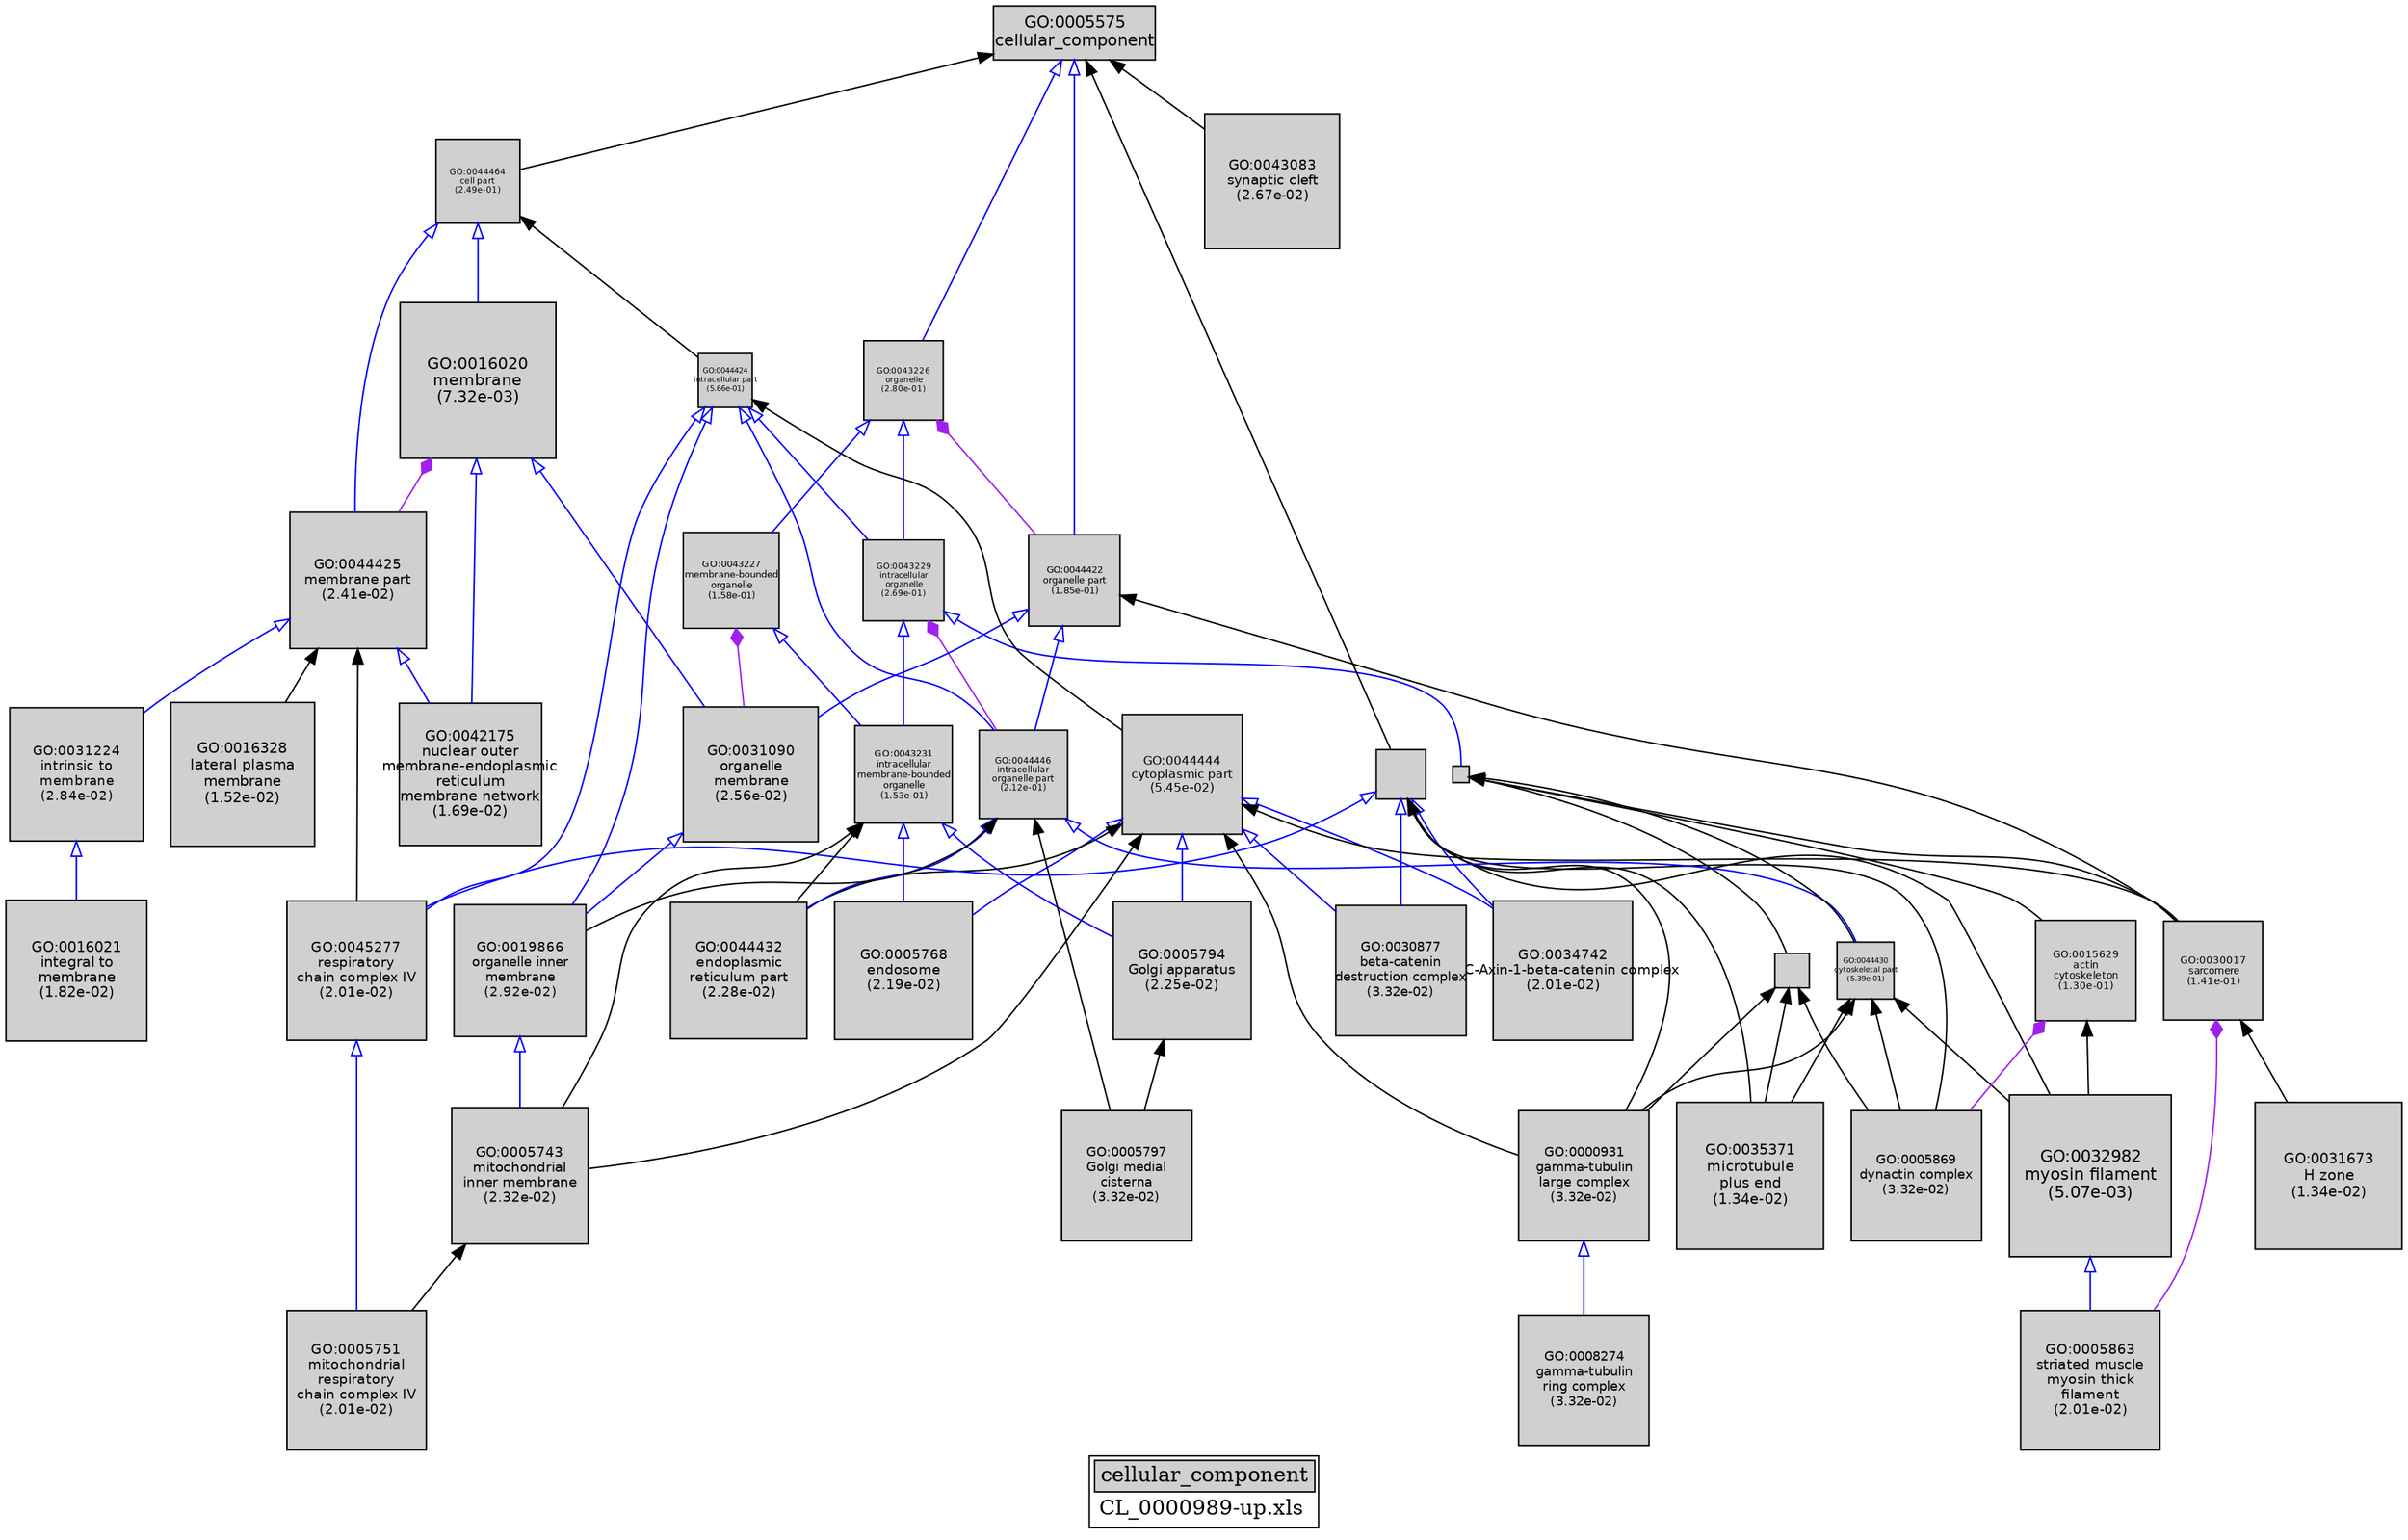 digraph "cellular_component" {
graph [ bgcolor = "#FFFFFF", label = <<TABLE COLOR="black" BGCOLOR="white"><TR><TD COLSPAN="2" BGCOLOR="#D0D0D0"><FONT COLOR="black">cellular_component</FONT></TD></TR><TR><TD BORDER="0">CL_0000989-up.xls</TD></TR></TABLE>> ];
node [ fontname = "Helvetica" ];

subgraph "nodes" {

node [ style = "filled", fixedsize = "true", width = 1, shape = "box", fontsize = 9, fillcolor = "#D0D0D0", fontcolor = "black", color = "black" ];

"GO:0016328" [ URL = "#GO:0016328", label = <<TABLE BORDER="0"><TR><TD>GO:0016328<BR/>lateral plasma<BR/>membrane<BR/>(1.52e-02)</TD></TR></TABLE>>, width = 1.33635146301, shape = "box", fontsize = 9.62173053369, height = 1.33635146301 ];
"GO:0031224" [ URL = "#GO:0031224", label = <<TABLE BORDER="0"><TR><TD>GO:0031224<BR/>intrinsic to<BR/>membrane<BR/>(2.84e-02)</TD></TR></TABLE>>, width = 1.23274666659, shape = "box", fontsize = 8.87577599942, height = 1.23274666659 ];
"GO:0005794" [ URL = "#GO:0005794", label = <<TABLE BORDER="0"><TR><TD>GO:0005794<BR/>Golgi apparatus<BR/>(2.25e-02)</TD></TR></TABLE>>, width = 1.27200152639, shape = "box", fontsize = 9.15841099002, height = 1.27200152639 ];
"GO:0005743" [ URL = "#GO:0005743", label = <<TABLE BORDER="0"><TR><TD>GO:0005743<BR/>mitochondrial<BR/>inner membrane<BR/>(2.32e-02)</TD></TR></TABLE>>, width = 1.26680039986, shape = "box", fontsize = 9.12096287901, height = 1.26680039986 ];
"GO:0043226" [ URL = "#GO:0043226", label = <<TABLE BORDER="0"><TR><TD>GO:0043226<BR/>organelle<BR/>(2.80e-01)</TD></TR></TABLE>>, width = 0.74095124505, shape = "box", fontsize = 5.33484896436, height = 0.74095124505 ];
"GO:0016021" [ URL = "#GO:0016021", label = <<TABLE BORDER="0"><TR><TD>GO:0016021<BR/>integral to<BR/>membrane<BR/>(1.82e-02)</TD></TR></TABLE>>, width = 1.30669032307, shape = "box", fontsize = 9.40817032613, height = 1.30669032307 ];
"GO:0044444" [ URL = "#GO:0044444", label = <<TABLE BORDER="0"><TR><TD>GO:0044444<BR/>cytoplasmic part<BR/>(5.45e-02)</TD></TR></TABLE>>, width = 1.11498009602, shape = "box", fontsize = 8.02785669132, height = 1.11498009602 ];
"GO:0005869" [ URL = "#GO:0005869", label = <<TABLE BORDER="0"><TR><TD>GO:0005869<BR/>dynactin complex<BR/>(3.32e-02)</TD></TR></TABLE>>, width = 1.2054553584, shape = "box", fontsize = 8.67927858048, height = 1.2054553584 ];
"GO:0045277" [ URL = "#GO:0045277", label = <<TABLE BORDER="0"><TR><TD>GO:0045277<BR/>respiratory<BR/>chain complex IV<BR/>(2.01e-02)</TD></TR></TABLE>>, width = 1.2910648681, shape = "box", fontsize = 9.29566705034, height = 1.2910648681 ];
"GO:0005751" [ URL = "#GO:0005751", label = <<TABLE BORDER="0"><TR><TD>GO:0005751<BR/>mitochondrial<BR/>respiratory<BR/>chain complex IV<BR/>(2.01e-02)</TD></TR></TABLE>>, width = 1.2910648681, shape = "box", fontsize = 9.29566705034, height = 1.2910648681 ];
"GO:0043234" [ URL = "#GO:0043234", label = "", width = 0.460456618571, shape = "box", height = 0.460456618571 ];
"GO:0043227" [ URL = "#GO:0043227", label = <<TABLE BORDER="0"><TR><TD>GO:0043227<BR/>membrane-bounded<BR/>organelle<BR/>(1.58e-01)</TD></TR></TABLE>>, width = 0.890126238784, shape = "box", fontsize = 6.40890891925, height = 0.890126238784 ];
"GO:0043229" [ URL = "#GO:0043229", label = <<TABLE BORDER="0"><TR><TD>GO:0043229<BR/>intracellular<BR/>organelle<BR/>(2.69e-01)</TD></TR></TABLE>>, width = 0.752707865715, shape = "box", fontsize = 5.41949663314, height = 0.752707865715 ];
"GO:0044430" [ URL = "#GO:0044430", label = <<TABLE BORDER="0"><TR><TD>GO:0044430<BR/>cytoskeletal part<BR/>(5.39e-01)</TD></TR></TABLE>>, width = 0.521671728748, shape = "box", fontsize = 5.0, height = 0.521671728748 ];
"GO:0005768" [ URL = "#GO:0005768", label = <<TABLE BORDER="0"><TR><TD>GO:0005768<BR/>endosome<BR/>(2.19e-02)</TD></TR></TABLE>>, width = 1.27689273829, shape = "box", fontsize = 9.19362771566, height = 1.27689273829 ];
"GO:0043231" [ URL = "#GO:0043231", label = <<TABLE BORDER="0"><TR><TD>GO:0043231<BR/>intracellular<BR/>membrane-bounded<BR/>organelle<BR/>(1.53e-01)</TD></TR></TABLE>>, width = 0.897715569227, shape = "box", fontsize = 6.46355209843, height = 0.897715569227 ];
"GO:0008274" [ URL = "#GO:0008274", label = <<TABLE BORDER="0"><TR><TD>GO:0008274<BR/>gamma-tubulin<BR/>ring complex<BR/>(3.32e-02)</TD></TR></TABLE>>, width = 1.2054553584, shape = "box", fontsize = 8.67927858048, height = 1.2054553584 ];
"GO:0034742" [ URL = "#GO:0034742", label = <<TABLE BORDER="0"><TR><TD>GO:0034742<BR/>APC-Axin-1-beta-catenin complex<BR/>(2.01e-02)</TD></TR></TABLE>>, width = 1.2910648681, shape = "box", fontsize = 9.29566705034, height = 1.2910648681 ];
"GO:0044464" [ URL = "#GO:0044464", label = <<TABLE BORDER="0"><TR><TD>GO:0044464<BR/>cell part<BR/>(2.49e-01)</TD></TR></TABLE>>, width = 0.774433236446, shape = "box", fontsize = 5.57591930241, height = 0.774433236446 ];
"GO:0042175" [ URL = "#GO:0042175", label = <<TABLE BORDER="0"><TR><TD>GO:0042175<BR/>nuclear outer<BR/>membrane-endoplasmic<BR/>reticulum<BR/>membrane network<BR/>(1.69e-02)</TD></TR></TABLE>>, width = 1.31930632758, shape = "box", fontsize = 9.49900555854, height = 1.31930632758 ];
"GO:0031090" [ URL = "#GO:0031090", label = <<TABLE BORDER="0"><TR><TD>GO:0031090<BR/>organelle<BR/>membrane<BR/>(2.56e-02)</TD></TR></TABLE>>, width = 1.25045231158, shape = "box", fontsize = 9.00325664334, height = 1.25045231158 ];
"GO:0005575" [ URL = "#GO:0005575", label = <<TABLE BORDER="0"><TR><TD>GO:0005575<BR/>cellular_component</TD></TR></TABLE>>, width = 1.5, shape = "box", fontsize = 10.8 ];
"GO:0032982" [ URL = "#GO:0032982", label = <<TABLE BORDER="0"><TR><TD>GO:0032982<BR/>myosin filament<BR/>(5.07e-03)</TD></TR></TABLE>>, width = 1.5, shape = "box", fontsize = 10.8, height = 1.5 ];
"GO:0030017" [ URL = "#GO:0030017", label = <<TABLE BORDER="0"><TR><TD>GO:0030017<BR/>sarcomere<BR/>(1.41e-01)</TD></TR></TABLE>>, width = 0.916255731159, shape = "box", fontsize = 6.59704126434, height = 0.916255731159 ];
"GO:0030877" [ URL = "#GO:0030877", label = <<TABLE BORDER="0"><TR><TD>GO:0030877<BR/>beta-catenin<BR/>destruction complex<BR/>(3.32e-02)</TD></TR></TABLE>>, width = 1.2054553584, shape = "box", fontsize = 8.67927858048, height = 1.2054553584 ];
"GO:0044422" [ URL = "#GO:0044422", label = <<TABLE BORDER="0"><TR><TD>GO:0044422<BR/>organelle part<BR/>(1.85e-01)</TD></TR></TABLE>>, width = 0.851232176644, shape = "box", fontsize = 6.12887167184, height = 0.851232176644 ];
"GO:0005797" [ URL = "#GO:0005797", label = <<TABLE BORDER="0"><TR><TD>GO:0005797<BR/>Golgi medial<BR/>cisterna<BR/>(3.32e-02)</TD></TR></TABLE>>, width = 1.2054553584, shape = "box", fontsize = 8.67927858048, height = 1.2054553584 ];
"GO:0035371" [ URL = "#GO:0035371", label = <<TABLE BORDER="0"><TR><TD>GO:0035371<BR/>microtubule<BR/>plus end<BR/>(1.34e-02)</TD></TR></TABLE>>, width = 1.35547785991, shape = "box", fontsize = 9.75944059136, height = 1.35547785991 ];
"GO:0015629" [ URL = "#GO:0015629", label = <<TABLE BORDER="0"><TR><TD>GO:0015629<BR/>actin<BR/>cytoskeleton<BR/>(1.30e-01)</TD></TR></TABLE>>, width = 0.935562386549, shape = "box", fontsize = 6.73604918315, height = 0.935562386549 ];
"GO:0044432" [ URL = "#GO:0044432", label = <<TABLE BORDER="0"><TR><TD>GO:0044432<BR/>endoplasmic<BR/>reticulum part<BR/>(2.28e-02)</TD></TR></TABLE>>, width = 1.2700221849, shape = "box", fontsize = 9.14415973127, height = 1.2700221849 ];
"GO:0044424" [ URL = "#GO:0044424", label = <<TABLE BORDER="0"><TR><TD>GO:0044424<BR/>intracellular part<BR/>(5.66e-01)</TD></TR></TABLE>>, width = 0.501482829766, shape = "box", fontsize = 5.0, height = 0.501482829766 ];
"GO:0019866" [ URL = "#GO:0019866", label = <<TABLE BORDER="0"><TR><TD>GO:0019866<BR/>organelle inner<BR/>membrane<BR/>(2.92e-02)</TD></TR></TABLE>>, width = 1.22800935831, shape = "box", fontsize = 8.84166737981, height = 1.22800935831 ];
"GO:0000931" [ URL = "#GO:0000931", label = <<TABLE BORDER="0"><TR><TD>GO:0000931<BR/>gamma-tubulin<BR/>large complex<BR/>(3.32e-02)</TD></TR></TABLE>>, width = 1.2054553584, shape = "box", fontsize = 8.67927858048, height = 1.2054553584 ];
"GO:0044446" [ URL = "#GO:0044446", label = <<TABLE BORDER="0"><TR><TD>GO:0044446<BR/>intracellular<BR/>organelle part<BR/>(2.12e-01)</TD></TR></TABLE>>, width = 0.816836432557, shape = "box", fontsize = 5.88122231441, height = 0.816836432557 ];
"GO:0031673" [ URL = "#GO:0031673", label = <<TABLE BORDER="0"><TR><TD>GO:0031673<BR/>H zone<BR/>(1.34e-02)</TD></TR></TABLE>>, width = 1.35547785991, shape = "box", fontsize = 9.75944059136, height = 1.35547785991 ];
"GO:0016020" [ URL = "#GO:0016020", label = <<TABLE BORDER="0"><TR><TD>GO:0016020<BR/>membrane<BR/>(7.32e-03)</TD></TR></TABLE>>, width = 1.44724193256, shape = "box", fontsize = 10.4201419144, height = 1.44724193256 ];
"GO:0043083" [ URL = "#GO:0043083", label = <<TABLE BORDER="0"><TR><TD>GO:0043083<BR/>synaptic cleft<BR/>(2.67e-02)</TD></TR></TABLE>>, width = 1.24350574505, shape = "box", fontsize = 8.95324136436, height = 1.24350574505 ];
"GO:0043232" [ URL = "#GO:0043232", label = "", width = 0.153552432985, shape = "box", height = 0.153552432985 ];
"GO:0044425" [ URL = "#GO:0044425", label = <<TABLE BORDER="0"><TR><TD>GO:0044425<BR/>membrane part<BR/>(2.41e-02)</TD></TR></TABLE>>, width = 1.26096286501, shape = "box", fontsize = 9.07893262808, height = 1.26096286501 ];
"GO:0005863" [ URL = "#GO:0005863", label = <<TABLE BORDER="0"><TR><TD>GO:0005863<BR/>striated muscle<BR/>myosin thick<BR/>filament<BR/>(2.01e-02)</TD></TR></TABLE>>, width = 1.2910648681, shape = "box", fontsize = 9.29566705034, height = 1.2910648681 ];
"GO:0015630" [ URL = "#GO:0015630", label = "", width = 0.31517755159, shape = "box", height = 0.31517755159 ];
}
subgraph "edges" {


edge [ dir = "back", weight = 1 ];
subgraph "regulates" {


edge [ color = "cyan", arrowtail = "none" ];
subgraph "positive" {


edge [ color = "green", arrowtail = "vee" ];
}
subgraph "negative" {


edge [ color = "red", arrowtail = "tee" ];
}
}
subgraph "part_of" {


edge [ color = "purple", arrowtail = "diamond", weight = 2.5 ];
"GO:0030017" -> "GO:0005863";
"GO:0043229" -> "GO:0044446";
"GO:0043227" -> "GO:0031090";
"GO:0015629" -> "GO:0005869";
"GO:0043226" -> "GO:0044422";
"GO:0016020" -> "GO:0044425";
}
subgraph "is_a" {


edge [ color = "blue", arrowtail = "empty", weight = 5.0 ];
"GO:0044464" -> "GO:0044425";
"GO:0016020" -> "GO:0042175";
"GO:0019866" -> "GO:0005743";
"GO:0044444" -> "GO:0030877";
"GO:0044424" -> "GO:0019866";
"GO:0043226" -> "GO:0043227";
"GO:0043226" -> "GO:0043229";
"GO:0031090" -> "GO:0019866";
"GO:0016020" -> "GO:0031090";
"GO:0044464" -> "GO:0016020";
"GO:0043229" -> "GO:0043231";
"GO:0032982" -> "GO:0005863";
"GO:0044444" -> "GO:0005794";
"GO:0043234" -> "GO:0030877";
"GO:0044424" -> "GO:0043229";
"GO:0044424" -> "GO:0045277";
"GO:0043234" -> "GO:0045277";
"GO:0043229" -> "GO:0043232";
"GO:0044444" -> "GO:0034742";
"GO:0000931" -> "GO:0008274";
"GO:0005575" -> "GO:0044422";
"GO:0044446" -> "GO:0044432";
"GO:0045277" -> "GO:0005751";
"GO:0044446" -> "GO:0044430";
"GO:0044424" -> "GO:0044446";
"GO:0044422" -> "GO:0031090";
"GO:0044425" -> "GO:0031224";
"GO:0031224" -> "GO:0016021";
"GO:0044422" -> "GO:0044446";
"GO:0044425" -> "GO:0042175";
"GO:0043231" -> "GO:0005768";
"GO:0043231" -> "GO:0005794";
"GO:0043227" -> "GO:0043231";
"GO:0043234" -> "GO:0034742";
"GO:0005575" -> "GO:0043226";
"GO:0044444" -> "GO:0005768";
}
"GO:0044444" -> "GO:0030017";
"GO:0044424" -> "GO:0044444";
"GO:0043232" -> "GO:0044430";
"GO:0044430" -> "GO:0005869";
"GO:0044430" -> "GO:0035371";
"GO:0043234" -> "GO:0000931";
"GO:0043234" -> "GO:0005869";
"GO:0005794" -> "GO:0005797";
"GO:0043232" -> "GO:0015629";
"GO:0044444" -> "GO:0005743";
"GO:0005575" -> "GO:0044464";
"GO:0005575" -> "GO:0043234";
"GO:0005743" -> "GO:0005751";
"GO:0044422" -> "GO:0030017";
"GO:0043232" -> "GO:0030017";
"GO:0044444" -> "GO:0000931";
"GO:0044446" -> "GO:0019866";
"GO:0030017" -> "GO:0031673";
"GO:0015629" -> "GO:0032982";
"GO:0044425" -> "GO:0045277";
"GO:0044430" -> "GO:0000931";
"GO:0044464" -> "GO:0044424";
"GO:0043232" -> "GO:0015630";
"GO:0043231" -> "GO:0005743";
"GO:0044446" -> "GO:0005797";
"GO:0005575" -> "GO:0043083";
"GO:0043234" -> "GO:0032982";
"GO:0044444" -> "GO:0044432";
"GO:0015630" -> "GO:0000931";
"GO:0015630" -> "GO:0005869";
"GO:0015630" -> "GO:0035371";
"GO:0043231" -> "GO:0044432";
"GO:0043234" -> "GO:0035371";
"GO:0044430" -> "GO:0032982";
"GO:0044425" -> "GO:0016328";
}
}
